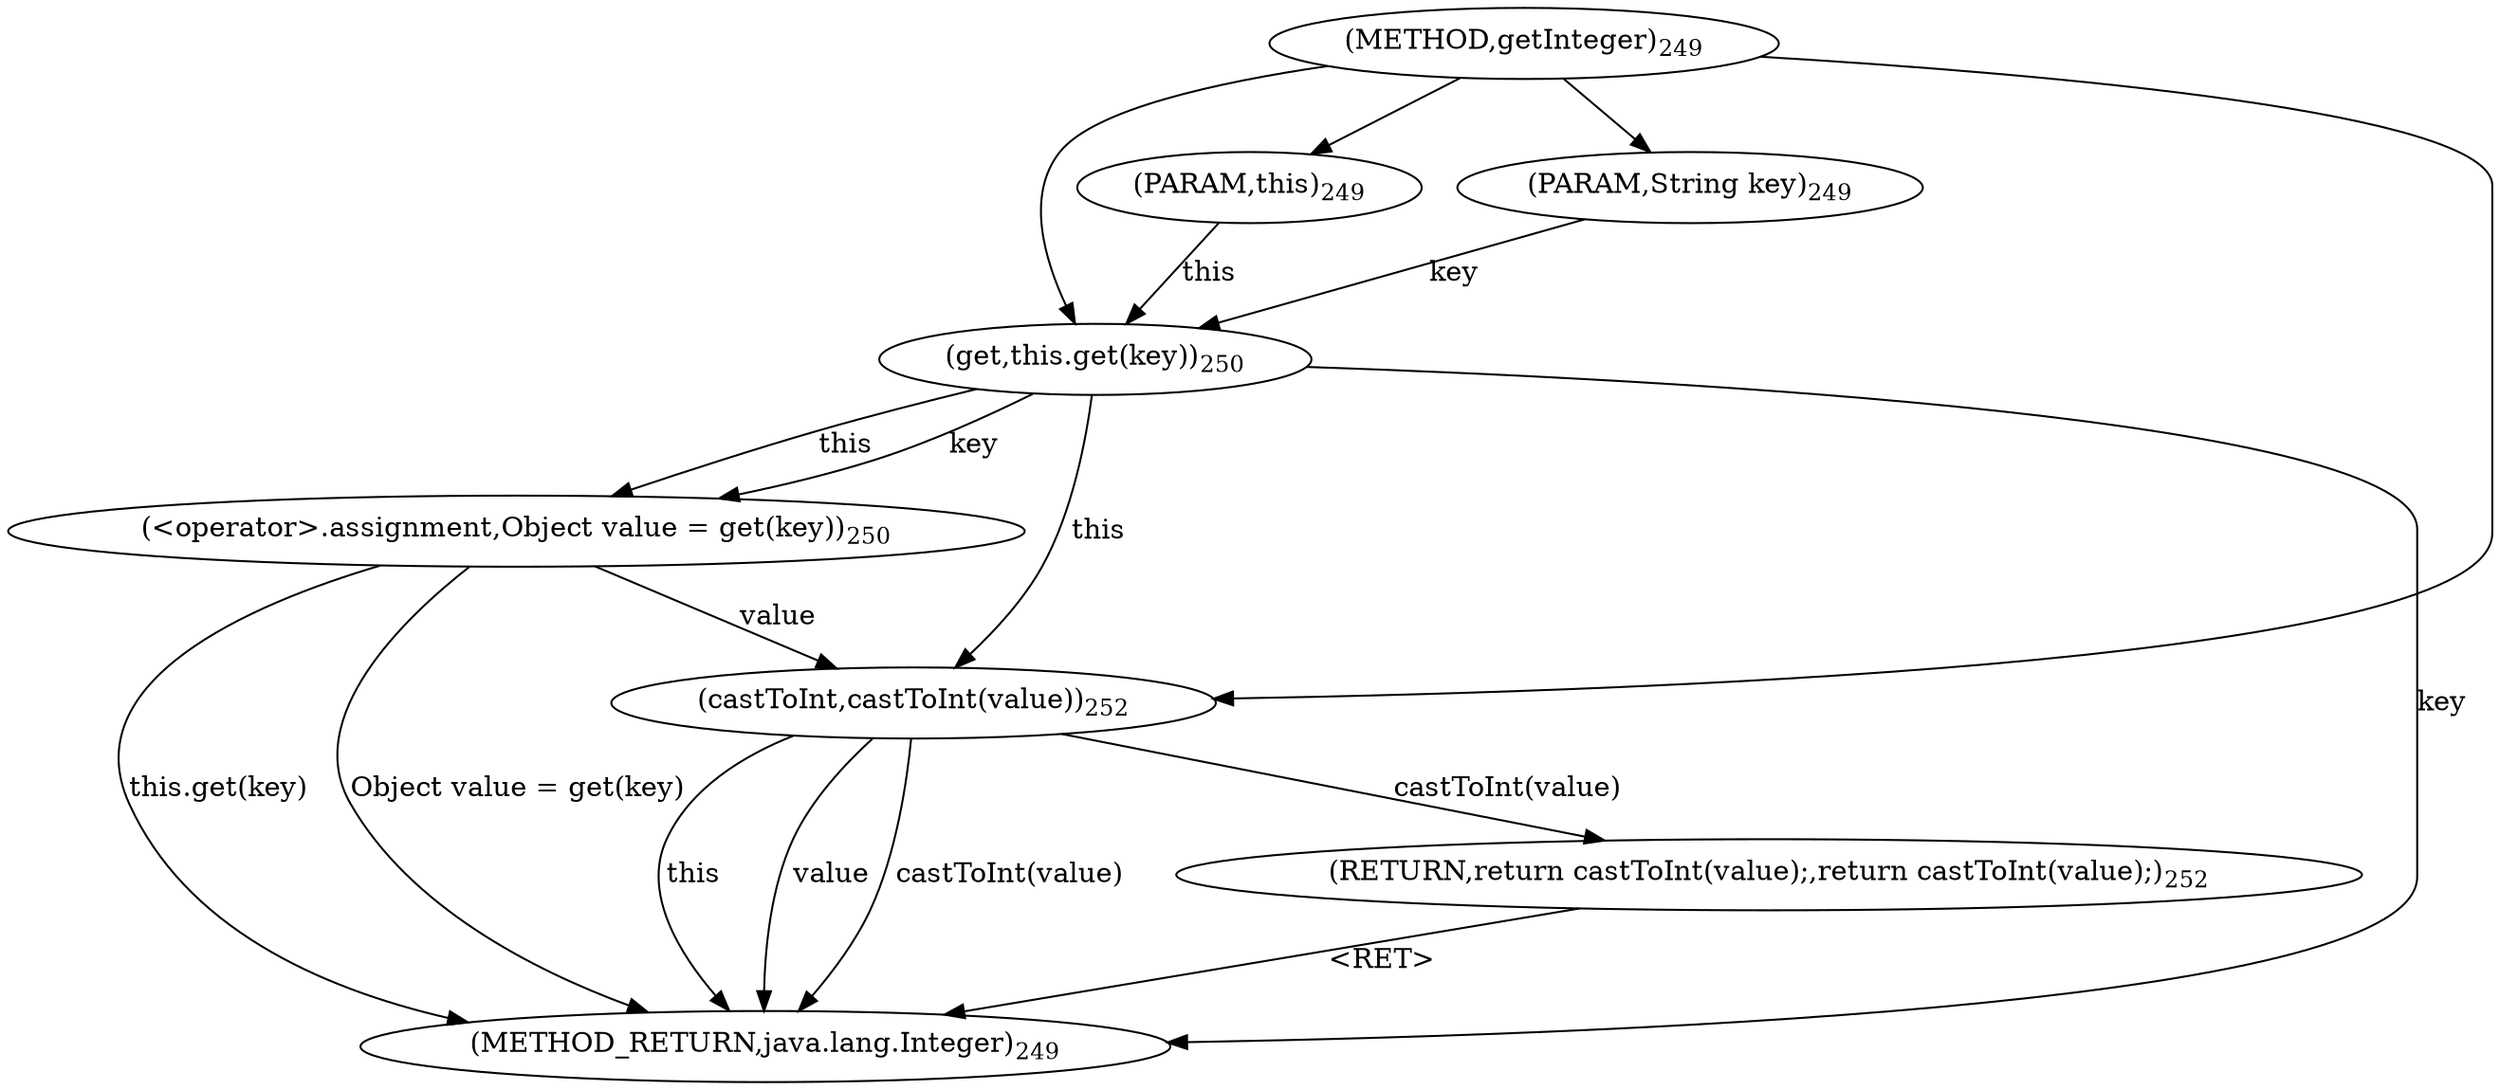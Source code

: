 digraph "getInteger" {  
"767" [label = <(METHOD,getInteger)<SUB>249</SUB>> ]
"780" [label = <(METHOD_RETURN,java.lang.Integer)<SUB>249</SUB>> ]
"31" [label = <(PARAM,this)<SUB>249</SUB>> ]
"768" [label = <(PARAM,String key)<SUB>249</SUB>> ]
"771" [label = <(&lt;operator&gt;.assignment,Object value = get(key))<SUB>250</SUB>> ]
"775" [label = <(RETURN,return castToInt(value);,return castToInt(value);)<SUB>252</SUB>> ]
"771" [label = <(&lt;operator&gt;.assignment,Object value = get(key))<SUB>250</SUB>> ]
"771" [label = <(&lt;operator&gt;.assignment,Object value = get(key))<SUB>250</SUB>> ]
"776" [label = <(castToInt,castToInt(value))<SUB>252</SUB>> ]
"773" [label = <(get,this.get(key))<SUB>250</SUB>> ]
"773" [label = <(get,this.get(key))<SUB>250</SUB>> ]
"776" [label = <(castToInt,castToInt(value))<SUB>252</SUB>> ]
"776" [label = <(castToInt,castToInt(value))<SUB>252</SUB>> ]
  "775" -> "780"  [ label = "&lt;RET&gt;"] 
  "773" -> "780"  [ label = "key"] 
  "771" -> "780"  [ label = "this.get(key)"] 
  "771" -> "780"  [ label = "Object value = get(key)"] 
  "776" -> "780"  [ label = "this"] 
  "776" -> "780"  [ label = "value"] 
  "776" -> "780"  [ label = "castToInt(value)"] 
  "767" -> "31" 
  "767" -> "768" 
  "773" -> "771"  [ label = "this"] 
  "773" -> "771"  [ label = "key"] 
  "776" -> "775"  [ label = "castToInt(value)"] 
  "31" -> "773"  [ label = "this"] 
  "767" -> "773" 
  "768" -> "773"  [ label = "key"] 
  "773" -> "776"  [ label = "this"] 
  "767" -> "776" 
  "771" -> "776"  [ label = "value"] 
}
